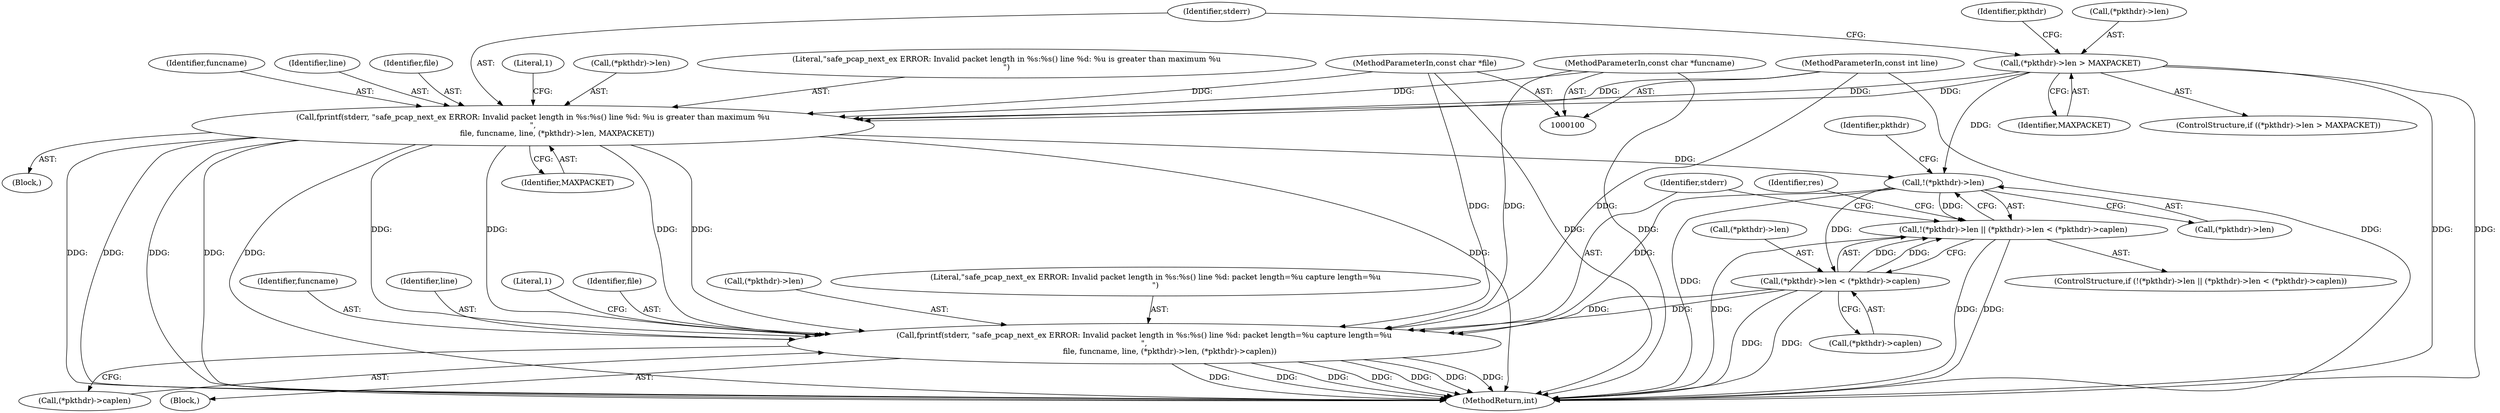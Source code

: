 digraph "0_tcpreplay_6b830a1640ca20528032c89a4fdd8291a4d2d8b2_0@API" {
"1000130" [label="(Call,fprintf(stderr, \"safe_pcap_next_ex ERROR: Invalid packet length in %s:%s() line %d: %u is greater than maximum %u\n\",\n                    file, funcname, line, (*pkthdr)->len, MAXPACKET))"];
"1000106" [label="(MethodParameterIn,const char *file)"];
"1000104" [label="(MethodParameterIn,const char *funcname)"];
"1000105" [label="(MethodParameterIn,const int line)"];
"1000123" [label="(Call,(*pkthdr)->len > MAXPACKET)"];
"1000146" [label="(Call,!(*pkthdr)->len)"];
"1000145" [label="(Call,!(*pkthdr)->len || (*pkthdr)->len < (*pkthdr)->caplen)"];
"1000151" [label="(Call,(*pkthdr)->len < (*pkthdr)->caplen)"];
"1000161" [label="(Call,fprintf(stderr, \"safe_pcap_next_ex ERROR: Invalid packet length in %s:%s() line %d: packet length=%u capture length=%u\n\",\n                     file, funcname, line, (*pkthdr)->len, (*pkthdr)->caplen))"];
"1000131" [label="(Identifier,stderr)"];
"1000123" [label="(Call,(*pkthdr)->len > MAXPACKET)"];
"1000167" [label="(Call,(*pkthdr)->len)"];
"1000145" [label="(Call,!(*pkthdr)->len || (*pkthdr)->len < (*pkthdr)->caplen)"];
"1000179" [label="(Identifier,res)"];
"1000104" [label="(MethodParameterIn,const char *funcname)"];
"1000151" [label="(Call,(*pkthdr)->len < (*pkthdr)->caplen)"];
"1000143" [label="(Literal,1)"];
"1000152" [label="(Call,(*pkthdr)->len)"];
"1000106" [label="(MethodParameterIn,const char *file)"];
"1000156" [label="(Call,(*pkthdr)->caplen)"];
"1000140" [label="(Identifier,MAXPACKET)"];
"1000130" [label="(Call,fprintf(stderr, \"safe_pcap_next_ex ERROR: Invalid packet length in %s:%s() line %d: %u is greater than maximum %u\n\",\n                    file, funcname, line, (*pkthdr)->len, MAXPACKET))"];
"1000162" [label="(Identifier,stderr)"];
"1000136" [label="(Call,(*pkthdr)->len)"];
"1000171" [label="(Call,(*pkthdr)->caplen)"];
"1000163" [label="(Literal,\"safe_pcap_next_ex ERROR: Invalid packet length in %s:%s() line %d: packet length=%u capture length=%u\n\")"];
"1000132" [label="(Literal,\"safe_pcap_next_ex ERROR: Invalid packet length in %s:%s() line %d: %u is greater than maximum %u\n\")"];
"1000160" [label="(Block,)"];
"1000165" [label="(Identifier,funcname)"];
"1000166" [label="(Identifier,line)"];
"1000134" [label="(Identifier,funcname)"];
"1000128" [label="(Identifier,MAXPACKET)"];
"1000135" [label="(Identifier,line)"];
"1000154" [label="(Identifier,pkthdr)"];
"1000177" [label="(Literal,1)"];
"1000122" [label="(ControlStructure,if ((*pkthdr)->len > MAXPACKET))"];
"1000105" [label="(MethodParameterIn,const int line)"];
"1000133" [label="(Identifier,file)"];
"1000147" [label="(Call,(*pkthdr)->len)"];
"1000144" [label="(ControlStructure,if (!(*pkthdr)->len || (*pkthdr)->len < (*pkthdr)->caplen))"];
"1000164" [label="(Identifier,file)"];
"1000180" [label="(MethodReturn,int)"];
"1000149" [label="(Identifier,pkthdr)"];
"1000146" [label="(Call,!(*pkthdr)->len)"];
"1000161" [label="(Call,fprintf(stderr, \"safe_pcap_next_ex ERROR: Invalid packet length in %s:%s() line %d: packet length=%u capture length=%u\n\",\n                     file, funcname, line, (*pkthdr)->len, (*pkthdr)->caplen))"];
"1000129" [label="(Block,)"];
"1000124" [label="(Call,(*pkthdr)->len)"];
"1000130" -> "1000129"  [label="AST: "];
"1000130" -> "1000140"  [label="CFG: "];
"1000131" -> "1000130"  [label="AST: "];
"1000132" -> "1000130"  [label="AST: "];
"1000133" -> "1000130"  [label="AST: "];
"1000134" -> "1000130"  [label="AST: "];
"1000135" -> "1000130"  [label="AST: "];
"1000136" -> "1000130"  [label="AST: "];
"1000140" -> "1000130"  [label="AST: "];
"1000143" -> "1000130"  [label="CFG: "];
"1000130" -> "1000180"  [label="DDG: "];
"1000130" -> "1000180"  [label="DDG: "];
"1000130" -> "1000180"  [label="DDG: "];
"1000130" -> "1000180"  [label="DDG: "];
"1000130" -> "1000180"  [label="DDG: "];
"1000130" -> "1000180"  [label="DDG: "];
"1000106" -> "1000130"  [label="DDG: "];
"1000104" -> "1000130"  [label="DDG: "];
"1000105" -> "1000130"  [label="DDG: "];
"1000123" -> "1000130"  [label="DDG: "];
"1000123" -> "1000130"  [label="DDG: "];
"1000130" -> "1000146"  [label="DDG: "];
"1000130" -> "1000161"  [label="DDG: "];
"1000130" -> "1000161"  [label="DDG: "];
"1000130" -> "1000161"  [label="DDG: "];
"1000130" -> "1000161"  [label="DDG: "];
"1000106" -> "1000100"  [label="AST: "];
"1000106" -> "1000180"  [label="DDG: "];
"1000106" -> "1000161"  [label="DDG: "];
"1000104" -> "1000100"  [label="AST: "];
"1000104" -> "1000180"  [label="DDG: "];
"1000104" -> "1000161"  [label="DDG: "];
"1000105" -> "1000100"  [label="AST: "];
"1000105" -> "1000180"  [label="DDG: "];
"1000105" -> "1000161"  [label="DDG: "];
"1000123" -> "1000122"  [label="AST: "];
"1000123" -> "1000128"  [label="CFG: "];
"1000124" -> "1000123"  [label="AST: "];
"1000128" -> "1000123"  [label="AST: "];
"1000131" -> "1000123"  [label="CFG: "];
"1000149" -> "1000123"  [label="CFG: "];
"1000123" -> "1000180"  [label="DDG: "];
"1000123" -> "1000180"  [label="DDG: "];
"1000123" -> "1000146"  [label="DDG: "];
"1000146" -> "1000145"  [label="AST: "];
"1000146" -> "1000147"  [label="CFG: "];
"1000147" -> "1000146"  [label="AST: "];
"1000154" -> "1000146"  [label="CFG: "];
"1000145" -> "1000146"  [label="CFG: "];
"1000146" -> "1000180"  [label="DDG: "];
"1000146" -> "1000145"  [label="DDG: "];
"1000146" -> "1000151"  [label="DDG: "];
"1000146" -> "1000161"  [label="DDG: "];
"1000145" -> "1000144"  [label="AST: "];
"1000145" -> "1000151"  [label="CFG: "];
"1000151" -> "1000145"  [label="AST: "];
"1000162" -> "1000145"  [label="CFG: "];
"1000179" -> "1000145"  [label="CFG: "];
"1000145" -> "1000180"  [label="DDG: "];
"1000145" -> "1000180"  [label="DDG: "];
"1000145" -> "1000180"  [label="DDG: "];
"1000151" -> "1000145"  [label="DDG: "];
"1000151" -> "1000145"  [label="DDG: "];
"1000151" -> "1000156"  [label="CFG: "];
"1000152" -> "1000151"  [label="AST: "];
"1000156" -> "1000151"  [label="AST: "];
"1000151" -> "1000180"  [label="DDG: "];
"1000151" -> "1000180"  [label="DDG: "];
"1000151" -> "1000161"  [label="DDG: "];
"1000151" -> "1000161"  [label="DDG: "];
"1000161" -> "1000160"  [label="AST: "];
"1000161" -> "1000171"  [label="CFG: "];
"1000162" -> "1000161"  [label="AST: "];
"1000163" -> "1000161"  [label="AST: "];
"1000164" -> "1000161"  [label="AST: "];
"1000165" -> "1000161"  [label="AST: "];
"1000166" -> "1000161"  [label="AST: "];
"1000167" -> "1000161"  [label="AST: "];
"1000171" -> "1000161"  [label="AST: "];
"1000177" -> "1000161"  [label="CFG: "];
"1000161" -> "1000180"  [label="DDG: "];
"1000161" -> "1000180"  [label="DDG: "];
"1000161" -> "1000180"  [label="DDG: "];
"1000161" -> "1000180"  [label="DDG: "];
"1000161" -> "1000180"  [label="DDG: "];
"1000161" -> "1000180"  [label="DDG: "];
"1000161" -> "1000180"  [label="DDG: "];
}
